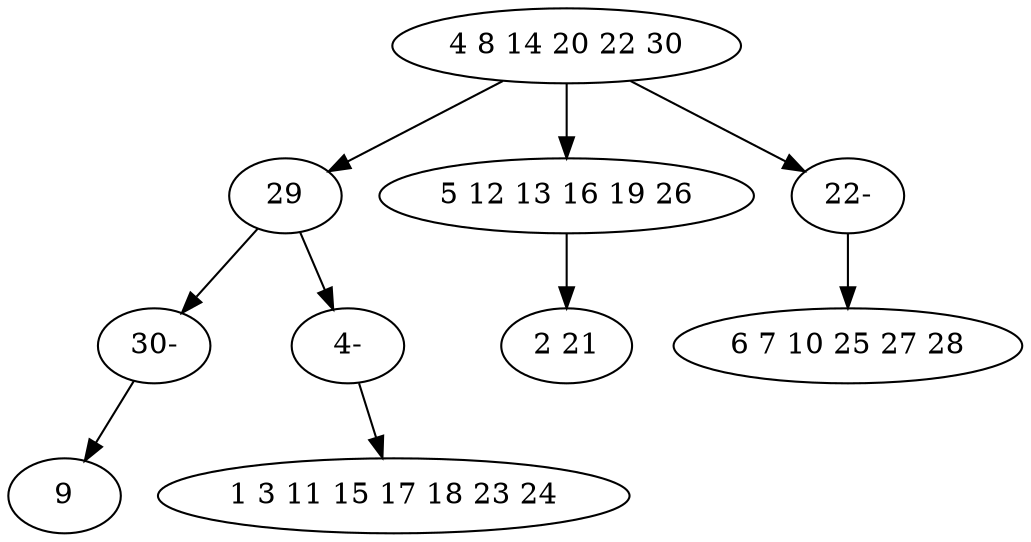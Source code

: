 digraph true_tree {
	"0" -> "1"
	"0" -> "2"
	"2" -> "3"
	"1" -> "8"
	"1" -> "9"
	"0" -> "7"
	"7" -> "6"
	"8" -> "4"
	"9" -> "5"
	"0" [label="4 8 14 20 22 30"];
	"1" [label="29"];
	"2" [label="5 12 13 16 19 26"];
	"3" [label="2 21"];
	"4" [label="9"];
	"5" [label="1 3 11 15 17 18 23 24"];
	"6" [label="6 7 10 25 27 28"];
	"7" [label="22-"];
	"8" [label="30-"];
	"9" [label="4-"];
}
